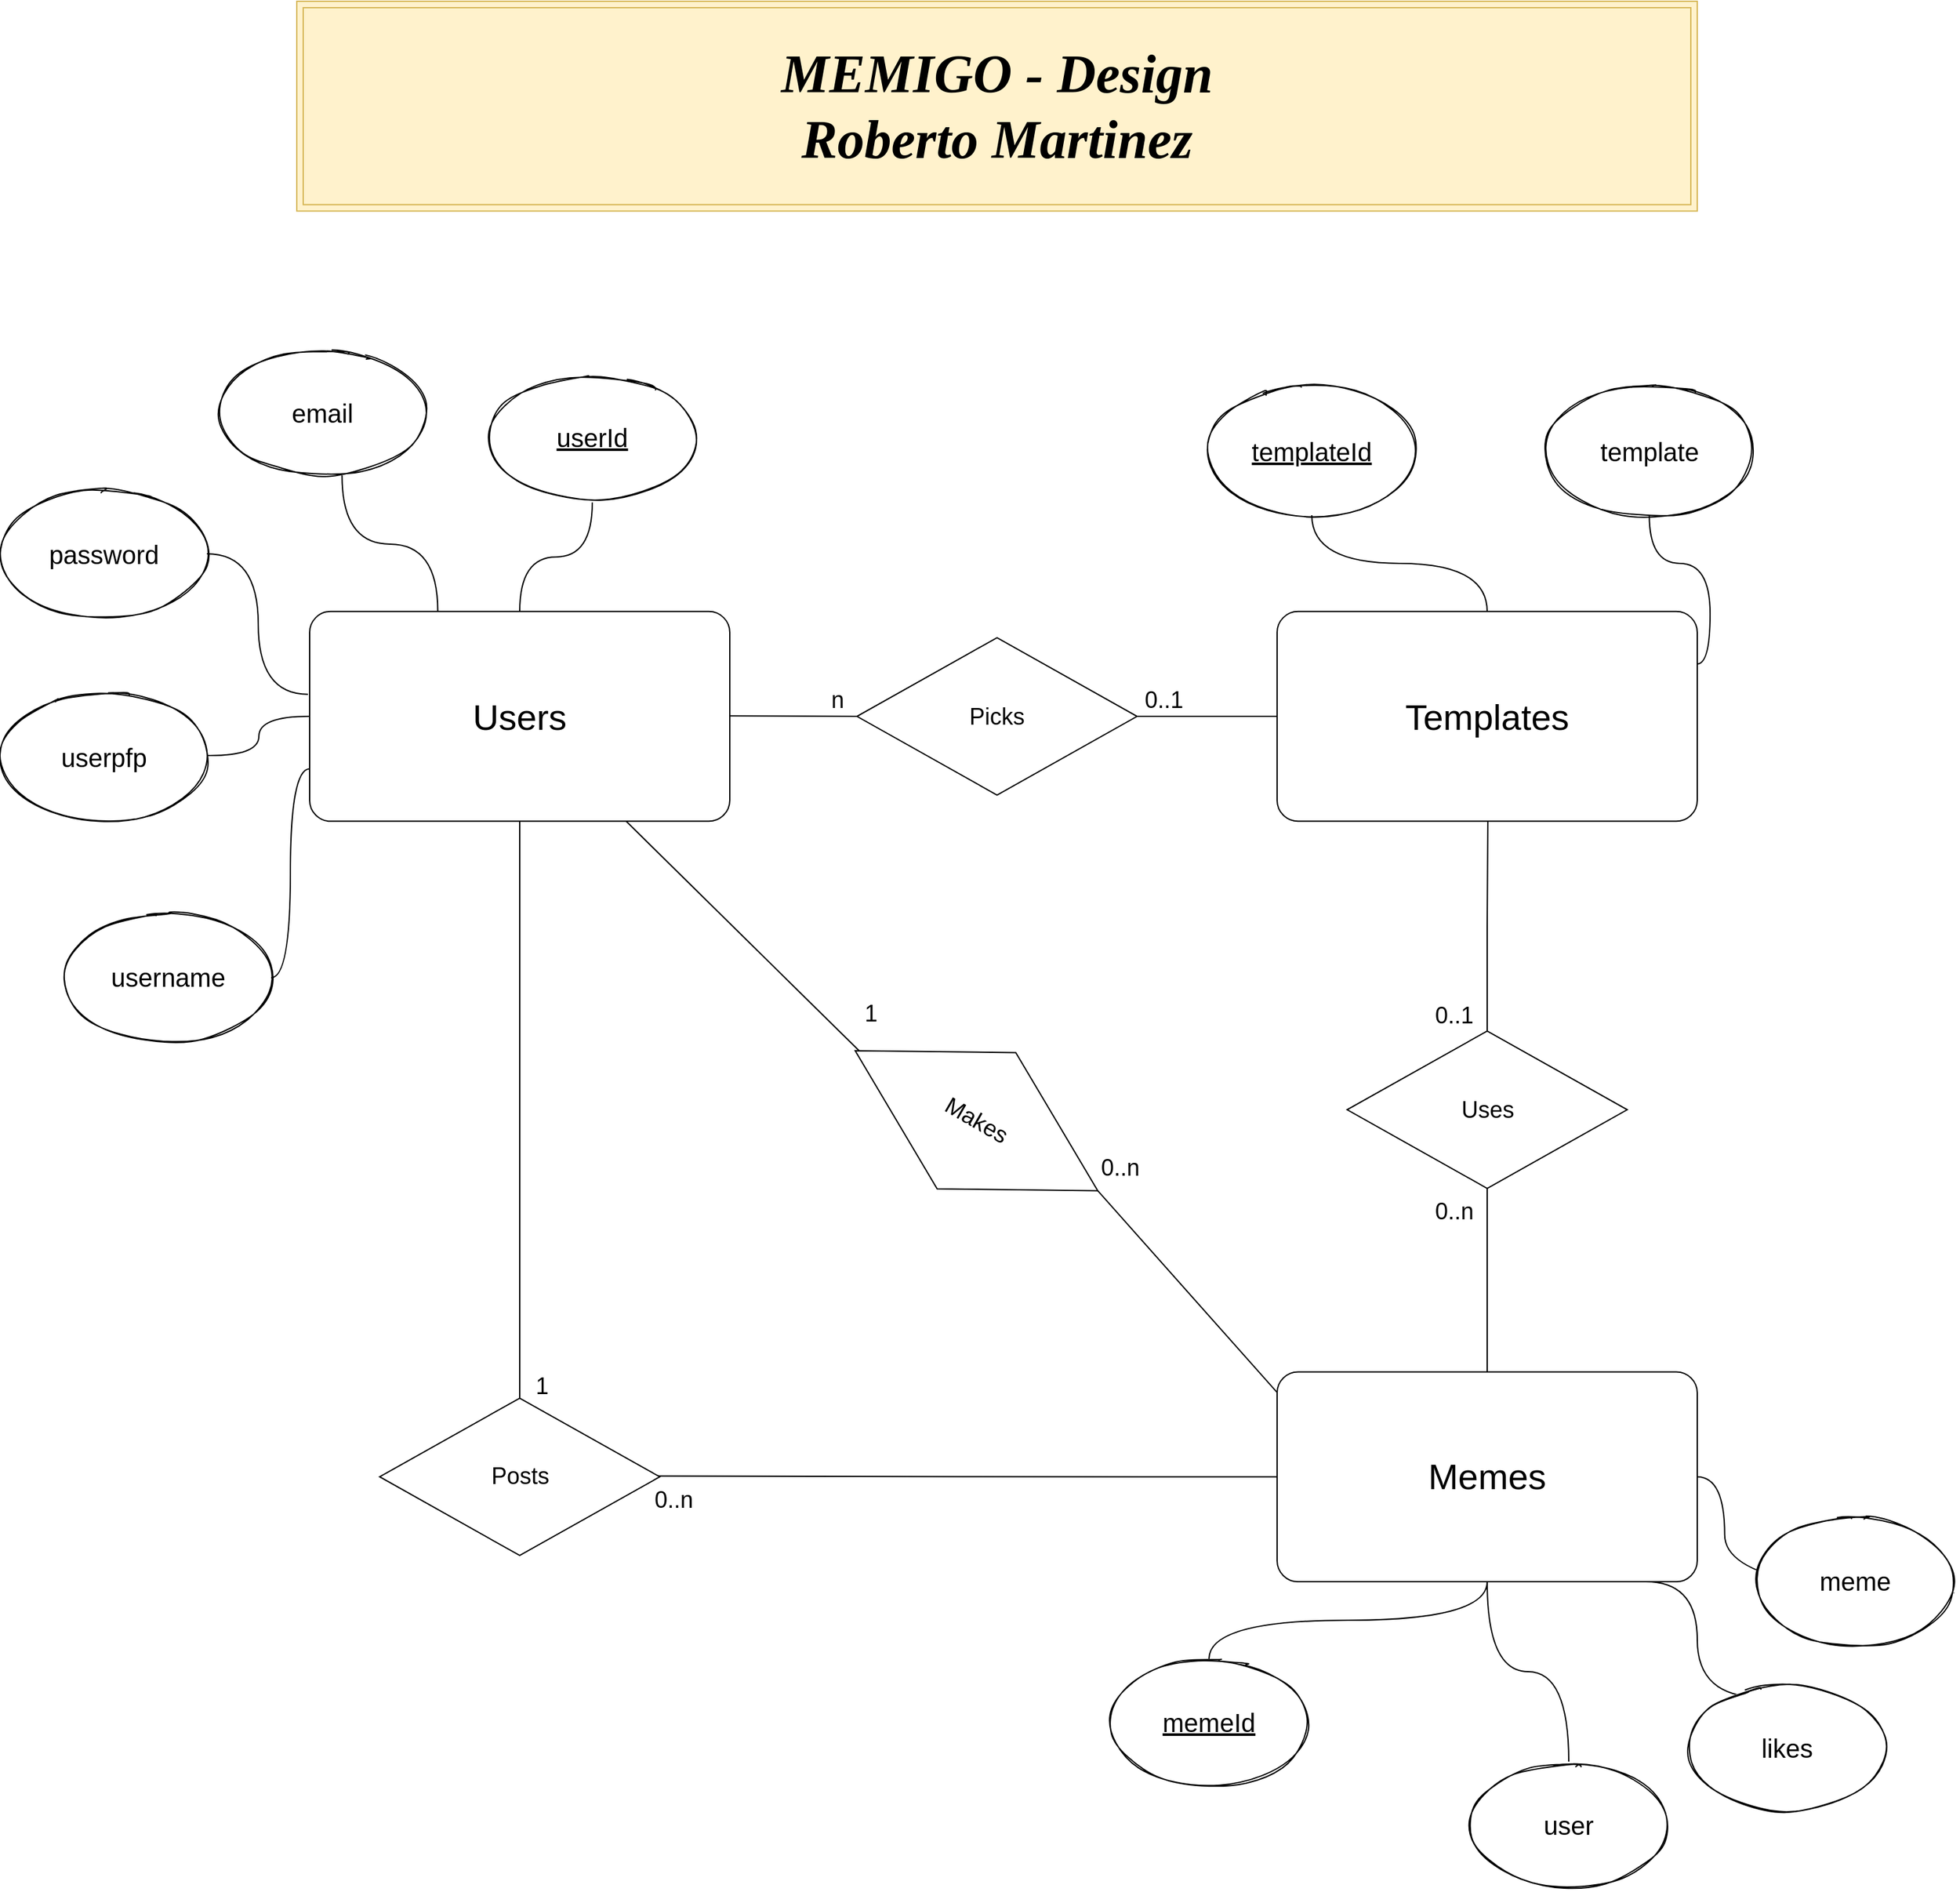 <mxfile version="24.1.0" type="device">
  <diagram id="1rf67pfMRnC-_Mq66D7q" name="Página-1">
    <mxGraphModel dx="510" dy="537" grid="1" gridSize="10" guides="1" tooltips="1" connect="1" arrows="1" fold="1" page="1" pageScale="1" pageWidth="1654" pageHeight="2336" math="0" shadow="0">
      <root>
        <mxCell id="0" />
        <mxCell id="1" parent="0" />
        <mxCell id="TMbOq4nQ9oU4izlfPrIb-1" value="&lt;font face=&quot;Helvetica&quot;&gt;&lt;u&gt;userId&lt;/u&gt;&lt;/font&gt;" style="ellipse;whiteSpace=wrap;html=1;sketch=1;hachureGap=4;pointerEvents=0;fontFamily=Architects Daughter;fontSource=https%3A%2F%2Ffonts.googleapis.com%2Fcss%3Ffamily%3DArchitects%2BDaughter;fontSize=20;" parent="1" vertex="1">
          <mxGeometry x="470" y="710" width="160" height="100" as="geometry" />
        </mxCell>
        <mxCell id="TMbOq4nQ9oU4izlfPrIb-2" value="email" style="ellipse;whiteSpace=wrap;html=1;sketch=1;hachureGap=4;pointerEvents=0;fontFamily=Helvetica;fontSize=20;" parent="1" vertex="1">
          <mxGeometry x="260" y="690" width="160" height="100" as="geometry" />
        </mxCell>
        <mxCell id="JSX4e2sykX_i9BUhia8Z-3" value="&lt;font&gt;&lt;font style=&quot;font-size: 28px&quot;&gt;Templates&lt;/font&gt;&lt;br&gt;&lt;/font&gt;" style="rounded=1;arcSize=10;whiteSpace=wrap;html=1;align=center;" parent="1" vertex="1">
          <mxGeometry x="1083" y="894.898" width="327" height="163.265" as="geometry" />
        </mxCell>
        <mxCell id="JSX4e2sykX_i9BUhia8Z-6" value="&lt;font style=&quot;font-size: 18px&quot;&gt;Picks&lt;/font&gt;" style="shape=rhombus;perimeter=rhombusPerimeter;whiteSpace=wrap;html=1;align=center;" parent="1" vertex="1">
          <mxGeometry x="756" y="915.306" width="218" height="122.449" as="geometry" />
        </mxCell>
        <mxCell id="JSX4e2sykX_i9BUhia8Z-8" value="&lt;font style=&quot;font-size: 18px&quot;&gt;Uses&lt;/font&gt;" style="shape=rhombus;perimeter=rhombusPerimeter;whiteSpace=wrap;html=1;align=center;" parent="1" vertex="1">
          <mxGeometry x="1137.5" y="1221.429" width="218" height="122.449" as="geometry" />
        </mxCell>
        <mxCell id="JSX4e2sykX_i9BUhia8Z-9" value="" style="endArrow=none;html=1;rounded=0;edgeStyle=orthogonalEdgeStyle;exitX=0.5;exitY=0;exitDx=0;exitDy=0;" parent="1" source="JSX4e2sykX_i9BUhia8Z-5" target="JSX4e2sykX_i9BUhia8Z-2" edge="1">
          <mxGeometry x="320" y="650" as="geometry">
            <mxPoint x="465.333" y="1303.061" as="sourcePoint" />
            <mxPoint x="756" y="1303.061" as="targetPoint" />
            <Array as="points" />
          </mxGeometry>
        </mxCell>
        <mxCell id="JSX4e2sykX_i9BUhia8Z-10" value="" style="endArrow=none;html=1;rounded=0;edgeStyle=orthogonalEdgeStyle;entryX=0;entryY=0.5;entryDx=0;entryDy=0;" parent="1" target="JSX4e2sykX_i9BUhia8Z-4" edge="1">
          <mxGeometry x="320" y="650" as="geometry">
            <mxPoint x="592.5" y="1567.776" as="sourcePoint" />
            <mxPoint x="883.167" y="1567.776" as="targetPoint" />
          </mxGeometry>
        </mxCell>
        <mxCell id="JSX4e2sykX_i9BUhia8Z-11" value="" style="endArrow=none;html=1;rounded=0;edgeStyle=orthogonalEdgeStyle;entryX=0.5;entryY=0;entryDx=0;entryDy=0;exitX=0.5;exitY=1;exitDx=0;exitDy=0;" parent="1" source="JSX4e2sykX_i9BUhia8Z-8" target="JSX4e2sykX_i9BUhia8Z-4" edge="1">
          <mxGeometry x="320" y="650" as="geometry">
            <mxPoint x="974" y="1405.102" as="sourcePoint" />
            <mxPoint x="1264.667" y="1405.102" as="targetPoint" />
          </mxGeometry>
        </mxCell>
        <mxCell id="JSX4e2sykX_i9BUhia8Z-15" value="" style="endArrow=none;html=1;rounded=0;edgeStyle=orthogonalEdgeStyle;" parent="1" edge="1">
          <mxGeometry x="320" y="650" as="geometry">
            <mxPoint x="647" y="976.122" as="sourcePoint" />
            <mxPoint x="756" y="976.531" as="targetPoint" />
            <Array as="points">
              <mxPoint x="647" y="976.122" />
              <mxPoint x="974" y="976.122" />
            </Array>
          </mxGeometry>
        </mxCell>
        <mxCell id="JSX4e2sykX_i9BUhia8Z-20" value="n" style="text;strokeColor=none;fillColor=none;spacingLeft=4;spacingRight=4;overflow=hidden;rotatable=0;points=[[0,0.5],[1,0.5]];portConstraint=eastwest;fontSize=18;" parent="1" vertex="1">
          <mxGeometry x="730" y="945.916" width="72.667" height="61.224" as="geometry" />
        </mxCell>
        <mxCell id="JSX4e2sykX_i9BUhia8Z-22" value="1 " style="text;strokeColor=none;fillColor=none;spacingLeft=4;spacingRight=4;overflow=hidden;rotatable=0;points=[[0,0.5],[1,0.5]];portConstraint=eastwest;fontSize=18;" parent="1" vertex="1">
          <mxGeometry x="756" y="1190.004" width="72.667" height="61.224" as="geometry" />
        </mxCell>
        <mxCell id="JSX4e2sykX_i9BUhia8Z-23" value="1 " style="text;strokeColor=none;fillColor=none;spacingLeft=4;spacingRight=4;overflow=hidden;rotatable=0;points=[[0,0.5],[1,0.5]];portConstraint=eastwest;fontSize=18;" parent="1" vertex="1">
          <mxGeometry x="500" y="1479.998" width="72.667" height="61.224" as="geometry" />
        </mxCell>
        <mxCell id="JSX4e2sykX_i9BUhia8Z-24" value="0..n" style="text;strokeColor=none;fillColor=none;spacingLeft=4;spacingRight=4;overflow=hidden;rotatable=0;points=[[0,0.5],[1,0.5]];portConstraint=eastwest;fontSize=18;" parent="1" vertex="1">
          <mxGeometry x="592.503" y="1568.367" width="72.667" height="61.224" as="geometry" />
        </mxCell>
        <mxCell id="JSX4e2sykX_i9BUhia8Z-27" value="0..n" style="text;strokeColor=none;fillColor=none;spacingLeft=4;spacingRight=4;overflow=hidden;rotatable=0;points=[[0,0.5],[1,0.5]];portConstraint=eastwest;fontSize=18;" parent="1" vertex="1">
          <mxGeometry x="1199.997" y="1343.876" width="72.667" height="61.224" as="geometry" />
        </mxCell>
        <mxCell id="JSX4e2sykX_i9BUhia8Z-31" value="&lt;font style=&quot;font-size: 22px&quot; face=&quot;Comic Sans MS&quot;&gt;&lt;i style=&quot;font-size: 42px&quot;&gt;&lt;b&gt;MEMIGO - Design&lt;br&gt;Roberto Martinez&lt;/b&gt;&lt;/i&gt;&lt;/font&gt;" style="shape=ext;margin=3;double=1;whiteSpace=wrap;html=1;align=center;fillColor=#fff2cc;strokeColor=#d6b656;" parent="1" vertex="1">
          <mxGeometry x="320" y="420" width="1090" height="163.265" as="geometry" />
        </mxCell>
        <mxCell id="JSX4e2sykX_i9BUhia8Z-33" value="" style="endArrow=none;html=1;rounded=0;edgeStyle=orthogonalEdgeStyle;exitX=1;exitY=0.5;exitDx=0;exitDy=0;entryX=0;entryY=0.5;entryDx=0;entryDy=0;" parent="1" source="JSX4e2sykX_i9BUhia8Z-6" target="JSX4e2sykX_i9BUhia8Z-3" edge="1">
          <mxGeometry x="320" y="650" as="geometry">
            <mxPoint x="1264" y="1206.531" as="sourcePoint" />
            <mxPoint x="990" y="976.524" as="targetPoint" />
          </mxGeometry>
        </mxCell>
        <mxCell id="JSX4e2sykX_i9BUhia8Z-34" value="0..1" style="text;strokeColor=none;fillColor=none;spacingLeft=4;spacingRight=4;overflow=hidden;rotatable=0;points=[[0,0.5],[1,0.5]];portConstraint=eastwest;fontSize=18;" parent="1" vertex="1">
          <mxGeometry x="974" y="945.916" width="72.667" height="61.224" as="geometry" />
        </mxCell>
        <mxCell id="JSX4e2sykX_i9BUhia8Z-36" value="0..1" style="text;strokeColor=none;fillColor=none;spacingLeft=4;spacingRight=4;overflow=hidden;rotatable=0;points=[[0,0.5],[1,0.5]];portConstraint=eastwest;fontSize=18;" parent="1" vertex="1">
          <mxGeometry x="1200" y="1191.43" width="40" height="30" as="geometry" />
        </mxCell>
        <mxCell id="JSX4e2sykX_i9BUhia8Z-37" value="" style="endArrow=none;html=1;rounded=0;fontSize=18;edgeStyle=orthogonalEdgeStyle;exitX=0.5;exitY=0;exitDx=0;exitDy=0;" parent="1" source="JSX4e2sykX_i9BUhia8Z-8" edge="1">
          <mxGeometry x="320" y="650" as="geometry">
            <mxPoint x="1270" y="1200" as="sourcePoint" />
            <mxPoint x="1247" y="1058" as="targetPoint" />
            <Array as="points">
              <mxPoint x="1247" y="1140" />
              <mxPoint x="1247" y="1140" />
              <mxPoint x="1247" y="1058" />
            </Array>
          </mxGeometry>
        </mxCell>
        <mxCell id="TMbOq4nQ9oU4izlfPrIb-5" value="password" style="ellipse;whiteSpace=wrap;html=1;sketch=1;hachureGap=4;pointerEvents=0;fontFamily=Helvetica;fontSize=20;" parent="1" vertex="1">
          <mxGeometry x="90" y="800" width="160" height="100" as="geometry" />
        </mxCell>
        <mxCell id="TMbOq4nQ9oU4izlfPrIb-6" value="userpfp" style="ellipse;whiteSpace=wrap;html=1;sketch=1;hachureGap=4;pointerEvents=0;fontFamily=Helvetica;fontSize=20;" parent="1" vertex="1">
          <mxGeometry x="90" y="958.16" width="160" height="100" as="geometry" />
        </mxCell>
        <mxCell id="TMbOq4nQ9oU4izlfPrIb-7" value="&lt;font face=&quot;Helvetica&quot;&gt;username&lt;/font&gt;" style="ellipse;whiteSpace=wrap;html=1;sketch=1;hachureGap=4;pointerEvents=0;fontFamily=Architects Daughter;fontSource=https%3A%2F%2Ffonts.googleapis.com%2Fcss%3Ffamily%3DArchitects%2BDaughter;fontSize=20;" parent="1" vertex="1">
          <mxGeometry x="140" y="1130" width="160" height="100" as="geometry" />
        </mxCell>
        <mxCell id="TMbOq4nQ9oU4izlfPrIb-8" value="&lt;u&gt;templateId&lt;/u&gt;" style="ellipse;whiteSpace=wrap;html=1;sketch=1;hachureGap=4;pointerEvents=0;fontFamily=Helvetica;fontSize=20;" parent="1" vertex="1">
          <mxGeometry x="1030" y="720" width="160" height="100" as="geometry" />
        </mxCell>
        <mxCell id="TMbOq4nQ9oU4izlfPrIb-9" value="template" style="ellipse;whiteSpace=wrap;html=1;sketch=1;hachureGap=4;pointerEvents=0;fontFamily=Helvetica;fontSize=20;" parent="1" vertex="1">
          <mxGeometry x="1292.66" y="720" width="160" height="100" as="geometry" />
        </mxCell>
        <mxCell id="TMbOq4nQ9oU4izlfPrIb-11" value="&lt;font face=&quot;Helvetica&quot;&gt;user&lt;/font&gt;" style="ellipse;whiteSpace=wrap;html=1;sketch=1;hachureGap=4;pointerEvents=0;fontFamily=Architects Daughter;fontSource=https%3A%2F%2Ffonts.googleapis.com%2Fcss%3Ffamily%3DArchitects%2BDaughter;fontSize=20;" parent="1" vertex="1">
          <mxGeometry x="1230" y="1790" width="160" height="100" as="geometry" />
        </mxCell>
        <mxCell id="TMbOq4nQ9oU4izlfPrIb-13" value="&lt;font face=&quot;Helvetica&quot;&gt;&lt;u&gt;memeId&lt;/u&gt;&lt;/font&gt;" style="ellipse;whiteSpace=wrap;html=1;sketch=1;hachureGap=4;pointerEvents=0;fontFamily=Architects Daughter;fontSource=https%3A%2F%2Ffonts.googleapis.com%2Fcss%3Ffamily%3DArchitects%2BDaughter;fontSize=20;" parent="1" vertex="1">
          <mxGeometry x="950" y="1710" width="160" height="100" as="geometry" />
        </mxCell>
        <mxCell id="bUYXVA8Obc2C0IiQNMBb-2" value="" style="endArrow=none;html=1;edgeStyle=orthogonalEdgeStyle;curved=1;exitX=0.595;exitY=0.99;exitDx=0;exitDy=0;exitPerimeter=0;entryX=0.305;entryY=-0.002;entryDx=0;entryDy=0;entryPerimeter=0;" parent="1" source="TMbOq4nQ9oU4izlfPrIb-2" target="JSX4e2sykX_i9BUhia8Z-2" edge="1">
          <mxGeometry relative="1" as="geometry">
            <mxPoint x="370" y="840" as="sourcePoint" />
            <mxPoint x="530" y="840" as="targetPoint" />
          </mxGeometry>
        </mxCell>
        <mxCell id="bUYXVA8Obc2C0IiQNMBb-3" value="" style="endArrow=none;html=1;edgeStyle=orthogonalEdgeStyle;curved=1;" parent="1" source="TMbOq4nQ9oU4izlfPrIb-1" target="JSX4e2sykX_i9BUhia8Z-2" edge="1">
          <mxGeometry relative="1" as="geometry">
            <mxPoint x="365.2" y="799" as="sourcePoint" />
            <mxPoint x="503.5" y="904.898" as="targetPoint" />
          </mxGeometry>
        </mxCell>
        <mxCell id="bUYXVA8Obc2C0IiQNMBb-4" value="" style="endArrow=none;html=1;edgeStyle=orthogonalEdgeStyle;curved=1;entryX=-0.004;entryY=0.395;entryDx=0;entryDy=0;entryPerimeter=0;" parent="1" source="TMbOq4nQ9oU4izlfPrIb-5" target="JSX4e2sykX_i9BUhia8Z-2" edge="1">
          <mxGeometry relative="1" as="geometry">
            <mxPoint x="306.5" y="861.02" as="sourcePoint" />
            <mxPoint x="250" y="945.918" as="targetPoint" />
          </mxGeometry>
        </mxCell>
        <mxCell id="bUYXVA8Obc2C0IiQNMBb-5" value="" style="endArrow=none;html=1;edgeStyle=orthogonalEdgeStyle;curved=1;" parent="1" target="JSX4e2sykX_i9BUhia8Z-2" edge="1">
          <mxGeometry relative="1" as="geometry">
            <mxPoint x="250" y="1007" as="sourcePoint" />
            <mxPoint x="328.692" y="1116.528" as="targetPoint" />
          </mxGeometry>
        </mxCell>
        <mxCell id="bUYXVA8Obc2C0IiQNMBb-6" value="" style="endArrow=none;html=1;edgeStyle=orthogonalEdgeStyle;curved=1;entryX=0;entryY=0.75;entryDx=0;entryDy=0;" parent="1" source="TMbOq4nQ9oU4izlfPrIb-7" target="JSX4e2sykX_i9BUhia8Z-2" edge="1">
          <mxGeometry relative="1" as="geometry">
            <mxPoint x="270" y="1110.4" as="sourcePoint" />
            <mxPoint x="350" y="1080" as="targetPoint" />
          </mxGeometry>
        </mxCell>
        <mxCell id="bUYXVA8Obc2C0IiQNMBb-7" value="" style="endArrow=none;html=1;edgeStyle=orthogonalEdgeStyle;curved=1;" parent="1" source="JSX4e2sykX_i9BUhia8Z-3" target="TMbOq4nQ9oU4izlfPrIb-8" edge="1">
          <mxGeometry relative="1" as="geometry">
            <mxPoint x="1190" y="958.11" as="sourcePoint" />
            <mxPoint x="1220" y="795.457" as="targetPoint" />
          </mxGeometry>
        </mxCell>
        <mxCell id="bUYXVA8Obc2C0IiQNMBb-8" value="" style="endArrow=none;html=1;edgeStyle=orthogonalEdgeStyle;curved=1;exitX=1;exitY=0.25;exitDx=0;exitDy=0;" parent="1" source="JSX4e2sykX_i9BUhia8Z-3" target="TMbOq4nQ9oU4izlfPrIb-9" edge="1">
          <mxGeometry relative="1" as="geometry">
            <mxPoint x="1456.5" y="899.998" as="sourcePoint" />
            <mxPoint x="1320" y="825.1" as="targetPoint" />
          </mxGeometry>
        </mxCell>
        <mxCell id="bUYXVA8Obc2C0IiQNMBb-9" value="" style="endArrow=none;html=1;edgeStyle=orthogonalEdgeStyle;curved=1;exitX=0.983;exitY=0.586;exitDx=0;exitDy=0;exitPerimeter=0;" parent="1" source="TMbOq4nQ9oU4izlfPrIb-15" target="JSX4e2sykX_i9BUhia8Z-4" edge="1">
          <mxGeometry relative="1" as="geometry">
            <mxPoint x="1477.37" y="1600.004" as="sourcePoint" />
            <mxPoint x="1440.03" y="1484.29" as="targetPoint" />
          </mxGeometry>
        </mxCell>
        <mxCell id="bUYXVA8Obc2C0IiQNMBb-10" value="" style="endArrow=none;html=1;edgeStyle=orthogonalEdgeStyle;curved=1;exitX=0.375;exitY=0.104;exitDx=0;exitDy=0;exitPerimeter=0;" parent="1" source="TMbOq4nQ9oU4izlfPrIb-12" edge="1">
          <mxGeometry relative="1" as="geometry">
            <mxPoint x="1412.66" y="1731.6" as="sourcePoint" />
            <mxPoint x="1370" y="1650" as="targetPoint" />
            <Array as="points">
              <mxPoint x="1410" y="1740" />
              <mxPoint x="1410" y="1650" />
            </Array>
          </mxGeometry>
        </mxCell>
        <mxCell id="TMbOq4nQ9oU4izlfPrIb-12" value="&lt;font face=&quot;Helvetica&quot;&gt;likes&lt;/font&gt;" style="ellipse;whiteSpace=wrap;html=1;sketch=1;hachureGap=4;pointerEvents=0;fontFamily=Architects Daughter;fontSource=https%3A%2F%2Ffonts.googleapis.com%2Fcss%3Ffamily%3DArchitects%2BDaughter;fontSize=20;" parent="1" vertex="1">
          <mxGeometry x="1400" y="1729.59" width="160" height="100" as="geometry" />
        </mxCell>
        <mxCell id="bUYXVA8Obc2C0IiQNMBb-12" value="" style="endArrow=none;html=1;edgeStyle=orthogonalEdgeStyle;curved=1;" parent="1" source="TMbOq4nQ9oU4izlfPrIb-11" target="JSX4e2sykX_i9BUhia8Z-4" edge="1">
          <mxGeometry relative="1" as="geometry">
            <mxPoint x="1308.24" y="1809.97" as="sourcePoint" />
            <mxPoint x="1184.754" y="1639.97" as="targetPoint" />
          </mxGeometry>
        </mxCell>
        <mxCell id="bUYXVA8Obc2C0IiQNMBb-13" value="" style="endArrow=none;html=1;edgeStyle=orthogonalEdgeStyle;curved=1;" parent="1" source="TMbOq4nQ9oU4izlfPrIb-13" target="JSX4e2sykX_i9BUhia8Z-4" edge="1">
          <mxGeometry relative="1" as="geometry">
            <mxPoint x="1071.74" y="1799.59" as="sourcePoint" />
            <mxPoint x="1148.254" y="1629.59" as="targetPoint" />
          </mxGeometry>
        </mxCell>
        <mxCell id="Ds7MDCIwWu5MuBzmRZJr-1" value="" style="endArrow=none;html=1;rounded=0;entryX=0.021;entryY=0.762;entryDx=0;entryDy=0;entryPerimeter=0;" edge="1" parent="1" source="JSX4e2sykX_i9BUhia8Z-2" target="JSX4e2sykX_i9BUhia8Z-22">
          <mxGeometry relative="1" as="geometry">
            <mxPoint x="660" y="1050" as="sourcePoint" />
            <mxPoint x="750" y="1220" as="targetPoint" />
          </mxGeometry>
        </mxCell>
        <mxCell id="Ds7MDCIwWu5MuBzmRZJr-3" value="" style="endArrow=none;html=1;rounded=0;entryX=0.004;entryY=0.107;entryDx=0;entryDy=0;entryPerimeter=0;exitX=1;exitY=0.5;exitDx=0;exitDy=0;" edge="1" parent="1" source="JSX4e2sykX_i9BUhia8Z-16" target="JSX4e2sykX_i9BUhia8Z-4">
          <mxGeometry relative="1" as="geometry">
            <mxPoint x="938.975" y="1332.385" as="sourcePoint" />
            <mxPoint x="1080" y="1500" as="targetPoint" />
          </mxGeometry>
        </mxCell>
        <mxCell id="Ds7MDCIwWu5MuBzmRZJr-5" value="0..n" style="text;strokeColor=none;fillColor=none;spacingLeft=4;spacingRight=4;overflow=hidden;rotatable=0;points=[[0,0.5],[1,0.5]];portConstraint=eastwest;fontSize=18;" vertex="1" parent="1">
          <mxGeometry x="939.997" y="1309.998" width="72.667" height="61.224" as="geometry" />
        </mxCell>
        <mxCell id="JSX4e2sykX_i9BUhia8Z-4" value="&lt;font&gt;&lt;font style=&quot;font-size: 28px&quot;&gt;Memes&lt;/font&gt;&lt;br&gt;&lt;/font&gt;" style="rounded=1;arcSize=10;whiteSpace=wrap;html=1;align=center;" parent="1" vertex="1">
          <mxGeometry x="1083" y="1486.735" width="327" height="163.265" as="geometry" />
        </mxCell>
        <mxCell id="JSX4e2sykX_i9BUhia8Z-16" value="&lt;font style=&quot;font-size: 18px&quot;&gt;Makes&lt;/font&gt;" style="shape=rhombus;perimeter=rhombusPerimeter;whiteSpace=wrap;html=1;align=center;rotation=30;" parent="1" vertex="1">
          <mxGeometry x="740.003" y="1229.999" width="218" height="122.449" as="geometry" />
        </mxCell>
        <mxCell id="JSX4e2sykX_i9BUhia8Z-5" value="&lt;font style=&quot;font-size: 18px&quot;&gt;Posts&lt;/font&gt;" style="shape=rhombus;perimeter=rhombusPerimeter;whiteSpace=wrap;html=1;align=center;" parent="1" vertex="1">
          <mxGeometry x="384.5" y="1507.143" width="218" height="122.449" as="geometry" />
        </mxCell>
        <mxCell id="JSX4e2sykX_i9BUhia8Z-2" value="&lt;font style=&quot;font-size: 28px&quot;&gt;Users&lt;/font&gt;" style="rounded=1;arcSize=10;whiteSpace=wrap;html=1;align=center;" parent="1" vertex="1">
          <mxGeometry x="330" y="894.898" width="327" height="163.265" as="geometry" />
        </mxCell>
        <mxCell id="TMbOq4nQ9oU4izlfPrIb-15" value="&lt;font face=&quot;Helvetica&quot;&gt;meme&lt;/font&gt;" style="ellipse;whiteSpace=wrap;html=1;sketch=1;hachureGap=4;pointerEvents=0;fontFamily=Architects Daughter;fontSource=https%3A%2F%2Ffonts.googleapis.com%2Fcss%3Ffamily%3DArchitects%2BDaughter;fontSize=20;" parent="1" vertex="1">
          <mxGeometry x="1452.66" y="1600" width="160" height="100" as="geometry" />
        </mxCell>
      </root>
    </mxGraphModel>
  </diagram>
</mxfile>
